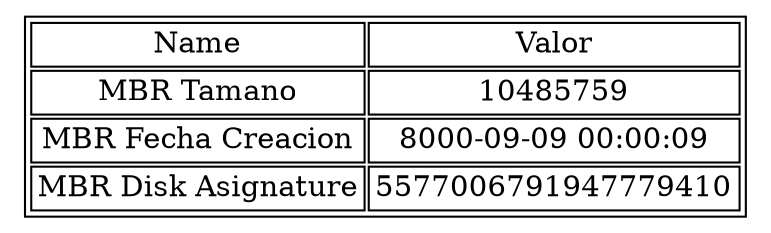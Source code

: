 digraph {
tbl [ 
shape=plaintext 
label=<
<table border='1' cellborder='1'>
<tr><td>Name</td><td>Valor</td></tr>
<tr><td>MBR Tamano</td><td>10485759</td></tr>
<tr><td>MBR Fecha Creacion</td><td>8000-09-09 00:00:09</td></tr>
<tr><td>MBR Disk Asignature</td><td>5577006791947779410</td></tr>
</table>
>];}